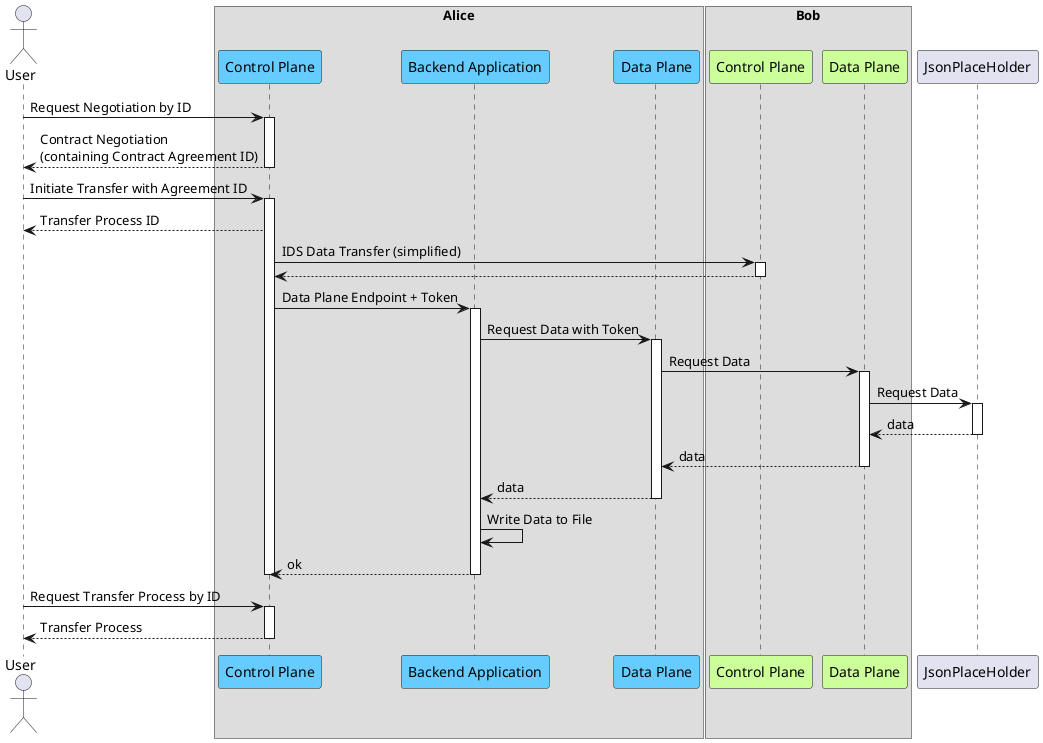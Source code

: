@startuml

!define aliceColor 66CCFF
!define bobColor CCFF99
!define dapsColor FFFF99
!define noteColor 9999FF

actor User as "User"

box Alice
    participant AliceControlPlane as "Control Plane" #aliceColor
    participant AliceBackendService as "Backend Application" #aliceColor
    participant AliceDataPlane as "Data Plane" #aliceColor
end box

box Bob
    participant BobControlPlane as "Control Plane" #bobColor
    participant BobDataPlane as "Data Plane" #bobColor
end box

participant JsonPlaceHolder as "JsonPlaceHolder"

User -> AliceControlPlane ++ : Request Negotiation by ID
return Contract Negotiation\n(containing Contract Agreement ID)

User -> AliceControlPlane ++ : Initiate Transfer with Agreement ID
AliceControlPlane --> User : Transfer Process ID
    AliceControlPlane -> BobControlPlane ++ : IDS Data Transfer (simplified)
return
AliceControlPlane -> AliceBackendService ++ : Data Plane Endpoint + Token
    AliceBackendService -> AliceDataPlane ++ : Request Data with Token
        AliceDataPlane -> BobDataPlane ++ : Request Data
            BobDataPlane -> JsonPlaceHolder ++ : Request Data
            return data
        return data
    return data
    AliceBackendService -> AliceBackendService : Write Data to File
return ok
deactivate AliceControlPlane

User -> AliceControlPlane ++ : Request Transfer Process by ID
return Transfer Process

@enduml
